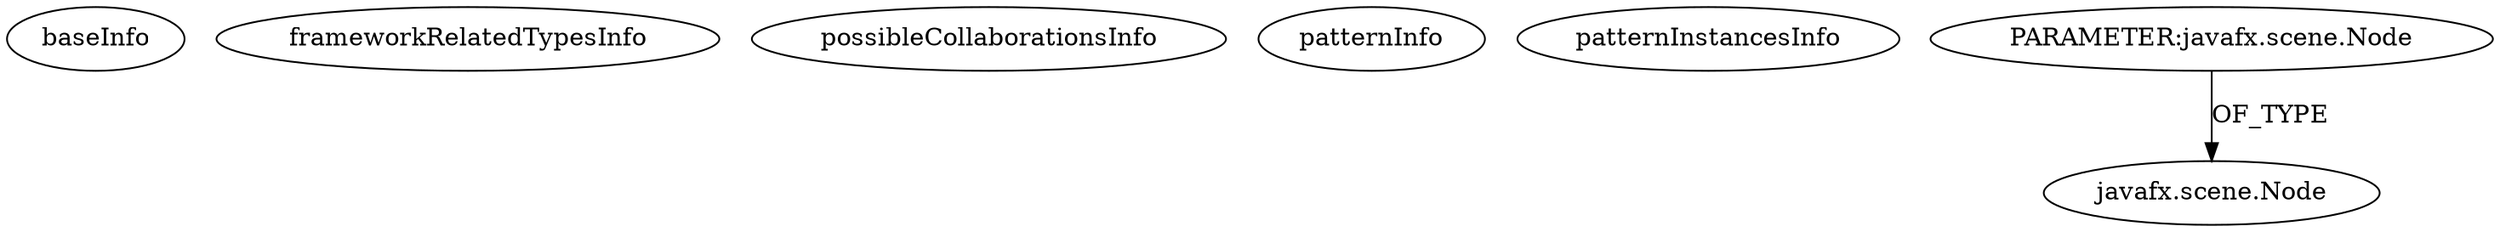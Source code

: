 digraph {
baseInfo[graphId=52,category="pattern",isAnonymous=false,possibleRelation=false]
frameworkRelatedTypesInfo[]
possibleCollaborationsInfo[]
patternInfo[frequency=4.0,patternRootClient=null]
patternInstancesInfo[0="abuczko-JFXDockManager~/abuczko-JFXDockManager/JFXDockManager-master/JFXDockManager/src/controller/DockManager.java~DockManager~1670",1="abuczko-JFXDockManager~/abuczko-JFXDockManager/JFXDockManager-master/JFXDockManager/src/controller/DockPanel.java~DockPanel~1685",2="jeyoon-Snake~/jeyoon-Snake/Snake-master/src/World.java~World~3318",3="skrb-SimplePresenter~/skrb-SimplePresenter/SimplePresenter-master/src/net/javainthebox/jfx/simplepresenter/SimplePresenter.java~SimplePresenter~4239"]
8[label="javafx.scene.Node",vertexType="FRAMEWORK_CLASS_TYPE",isFrameworkType=false]
9[label="PARAMETER:javafx.scene.Node",vertexType="PARAMETER_DECLARATION",isFrameworkType=false]
9->8[label="OF_TYPE"]
}
